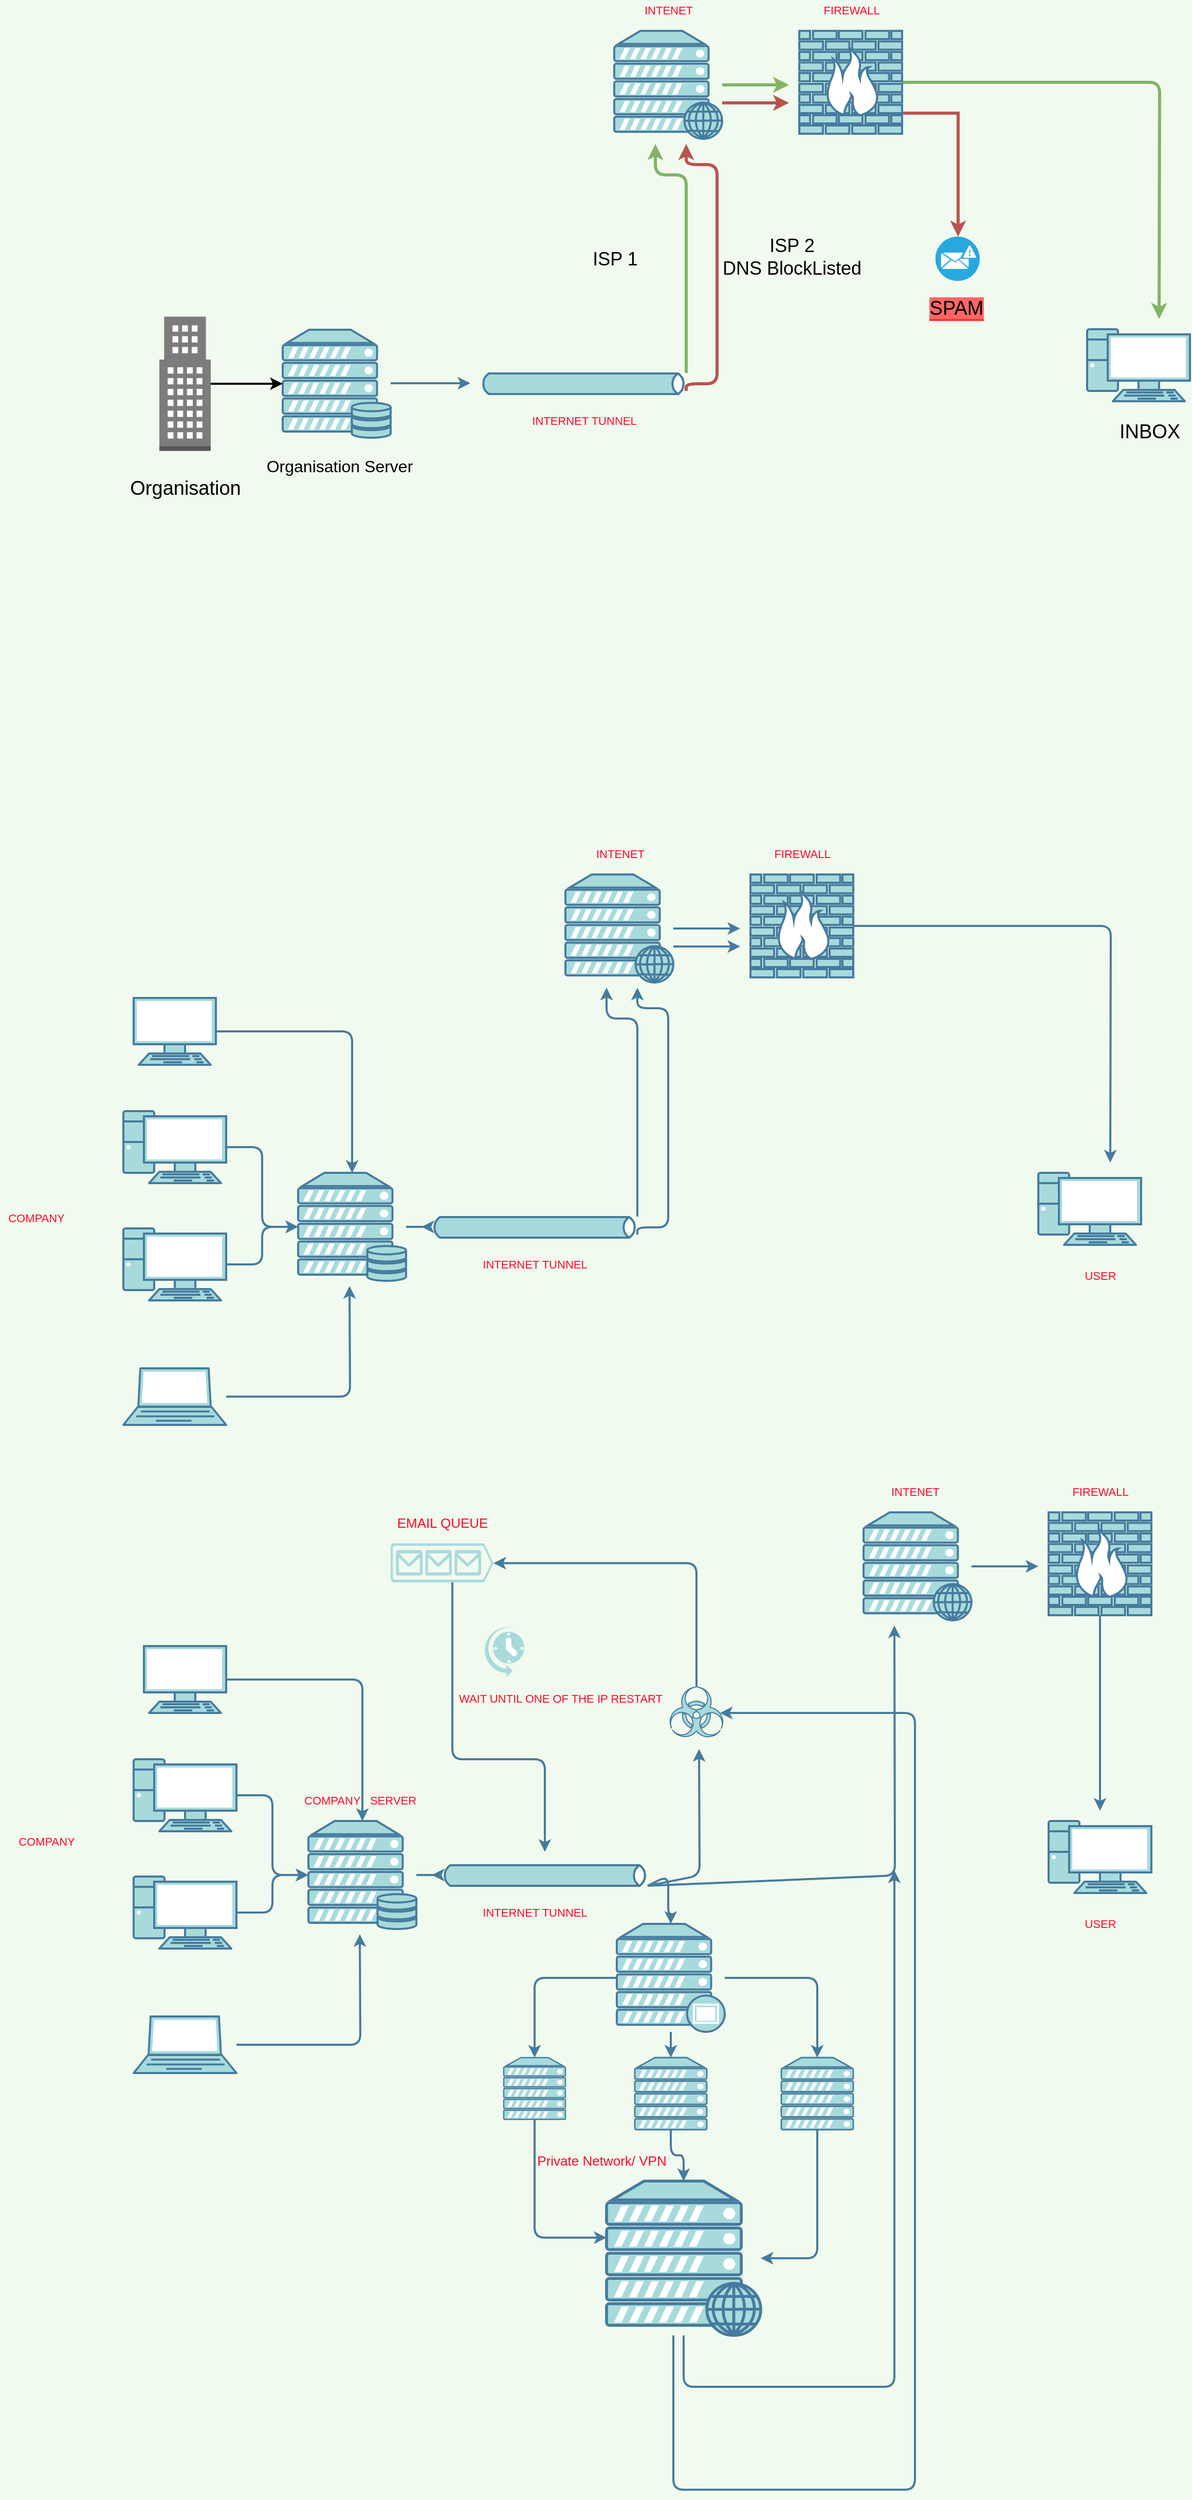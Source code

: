 <mxfile version="17.1.5" type="github">
  <diagram id="6a731a19-8d31-9384-78a2-239565b7b9f0" name="Page-1">
    <mxGraphModel dx="1346" dy="1933" grid="1" gridSize="10" guides="1" tooltips="1" connect="1" arrows="1" fold="1" page="1" pageScale="1" pageWidth="1654" pageHeight="1169" background="#F1FAEE" math="0" shadow="0">
      <root>
        <mxCell id="0" />
        <mxCell id="1" parent="0" />
        <mxCell id="AKdaQxfOpXZ9PMzxORIi-76" style="edgeStyle=orthogonalEdgeStyle;rounded=1;orthogonalLoop=1;jettySize=auto;html=1;strokeWidth=2;labelBackgroundColor=#F1FAEE;strokeColor=#457B9D;fontColor=#1D3557;" parent="1" source="AKdaQxfOpXZ9PMzxORIi-55" edge="1">
          <mxGeometry relative="1" as="geometry">
            <mxPoint x="640" y="312.5" as="targetPoint" />
          </mxGeometry>
        </mxCell>
        <mxCell id="AKdaQxfOpXZ9PMzxORIi-55" value="" style="verticalAlign=top;verticalLabelPosition=bottom;labelPosition=center;align=center;html=1;outlineConnect=0;gradientDirection=north;strokeWidth=2;shape=mxgraph.networks.server_storage;rounded=1;fillColor=#A8DADC;strokeColor=#457B9D;fontColor=#1D3557;" parent="1" vertex="1">
          <mxGeometry x="520" y="260" width="105" height="105" as="geometry" />
        </mxCell>
        <mxCell id="AKdaQxfOpXZ9PMzxORIi-71" style="edgeStyle=orthogonalEdgeStyle;rounded=1;orthogonalLoop=1;jettySize=auto;html=1;strokeWidth=2;labelBackgroundColor=#F1FAEE;strokeColor=#457B9D;fontColor=#1D3557;" parent="1" source="AKdaQxfOpXZ9PMzxORIi-56" edge="1">
          <mxGeometry relative="1" as="geometry">
            <mxPoint x="1310" y="250" as="targetPoint" />
          </mxGeometry>
        </mxCell>
        <mxCell id="AKdaQxfOpXZ9PMzxORIi-56" value="" style="verticalAlign=top;verticalLabelPosition=bottom;labelPosition=center;align=center;html=1;outlineConnect=0;gradientDirection=north;strokeWidth=2;shape=mxgraph.networks.firewall;rounded=1;fillColor=#A8DADC;strokeColor=#457B9D;fontColor=#1D3557;" parent="1" vertex="1">
          <mxGeometry x="960" y="-30" width="100" height="100" as="geometry" />
        </mxCell>
        <mxCell id="AKdaQxfOpXZ9PMzxORIi-73" style="edgeStyle=orthogonalEdgeStyle;rounded=1;orthogonalLoop=1;jettySize=auto;html=1;entryX=0;entryY=0.5;entryDx=0;entryDy=0;entryPerimeter=0;strokeWidth=2;labelBackgroundColor=#F1FAEE;strokeColor=#457B9D;fontColor=#1D3557;" parent="1" source="AKdaQxfOpXZ9PMzxORIi-60" target="AKdaQxfOpXZ9PMzxORIi-55" edge="1">
          <mxGeometry relative="1" as="geometry" />
        </mxCell>
        <mxCell id="AKdaQxfOpXZ9PMzxORIi-60" value="" style="verticalAlign=top;verticalLabelPosition=bottom;labelPosition=center;align=center;html=1;outlineConnect=0;gradientDirection=north;strokeWidth=2;shape=mxgraph.networks.pc;rounded=1;fillColor=#A8DADC;strokeColor=#457B9D;fontColor=#1D3557;" parent="1" vertex="1">
          <mxGeometry x="350" y="200" width="100" height="70" as="geometry" />
        </mxCell>
        <mxCell id="AKdaQxfOpXZ9PMzxORIi-74" style="edgeStyle=orthogonalEdgeStyle;rounded=1;orthogonalLoop=1;jettySize=auto;html=1;strokeWidth=2;labelBackgroundColor=#F1FAEE;strokeColor=#457B9D;fontColor=#1D3557;" parent="1" source="AKdaQxfOpXZ9PMzxORIi-61" target="AKdaQxfOpXZ9PMzxORIi-55" edge="1">
          <mxGeometry relative="1" as="geometry" />
        </mxCell>
        <mxCell id="AKdaQxfOpXZ9PMzxORIi-61" value="" style="verticalAlign=top;verticalLabelPosition=bottom;labelPosition=center;align=center;html=1;outlineConnect=0;gradientDirection=north;strokeWidth=2;shape=mxgraph.networks.pc;rounded=1;fillColor=#A8DADC;strokeColor=#457B9D;fontColor=#1D3557;" parent="1" vertex="1">
          <mxGeometry x="350" y="314" width="100" height="70" as="geometry" />
        </mxCell>
        <mxCell id="AKdaQxfOpXZ9PMzxORIi-75" style="edgeStyle=orthogonalEdgeStyle;rounded=1;orthogonalLoop=1;jettySize=auto;html=1;strokeWidth=2;labelBackgroundColor=#F1FAEE;strokeColor=#457B9D;fontColor=#1D3557;" parent="1" source="AKdaQxfOpXZ9PMzxORIi-62" edge="1">
          <mxGeometry relative="1" as="geometry">
            <mxPoint x="570" y="370" as="targetPoint" />
          </mxGeometry>
        </mxCell>
        <mxCell id="AKdaQxfOpXZ9PMzxORIi-62" value="" style="verticalAlign=top;verticalLabelPosition=bottom;labelPosition=center;align=center;html=1;outlineConnect=0;gradientDirection=north;strokeWidth=2;shape=mxgraph.networks.laptop;rounded=1;fillColor=#A8DADC;strokeColor=#457B9D;fontColor=#1D3557;" parent="1" vertex="1">
          <mxGeometry x="350" y="450" width="100" height="55" as="geometry" />
        </mxCell>
        <mxCell id="AKdaQxfOpXZ9PMzxORIi-69" style="edgeStyle=orthogonalEdgeStyle;rounded=1;orthogonalLoop=1;jettySize=auto;html=1;strokeWidth=2;labelBackgroundColor=#F1FAEE;strokeColor=#457B9D;fontColor=#1D3557;" parent="1" source="AKdaQxfOpXZ9PMzxORIi-63" edge="1">
          <mxGeometry relative="1" as="geometry">
            <mxPoint x="950" y="22.5" as="targetPoint" />
          </mxGeometry>
        </mxCell>
        <mxCell id="AKdaQxfOpXZ9PMzxORIi-70" style="edgeStyle=orthogonalEdgeStyle;rounded=1;orthogonalLoop=1;jettySize=auto;html=1;strokeWidth=2;labelBackgroundColor=#F1FAEE;strokeColor=#457B9D;fontColor=#1D3557;" parent="1" source="AKdaQxfOpXZ9PMzxORIi-63" edge="1">
          <mxGeometry relative="1" as="geometry">
            <mxPoint x="950" y="40" as="targetPoint" />
            <Array as="points">
              <mxPoint x="900" y="40" />
              <mxPoint x="900" y="40" />
            </Array>
          </mxGeometry>
        </mxCell>
        <mxCell id="AKdaQxfOpXZ9PMzxORIi-63" value="" style="verticalAlign=top;verticalLabelPosition=bottom;labelPosition=center;align=center;html=1;outlineConnect=0;gradientDirection=north;strokeWidth=2;shape=mxgraph.networks.web_server;rounded=1;fillColor=#A8DADC;strokeColor=#457B9D;fontColor=#1D3557;" parent="1" vertex="1">
          <mxGeometry x="780" y="-30" width="105" height="105" as="geometry" />
        </mxCell>
        <mxCell id="AKdaQxfOpXZ9PMzxORIi-72" style="edgeStyle=orthogonalEdgeStyle;rounded=1;orthogonalLoop=1;jettySize=auto;html=1;entryX=0.5;entryY=0;entryDx=0;entryDy=0;entryPerimeter=0;strokeWidth=2;labelBackgroundColor=#F1FAEE;strokeColor=#457B9D;fontColor=#1D3557;" parent="1" source="AKdaQxfOpXZ9PMzxORIi-64" target="AKdaQxfOpXZ9PMzxORIi-55" edge="1">
          <mxGeometry relative="1" as="geometry" />
        </mxCell>
        <mxCell id="AKdaQxfOpXZ9PMzxORIi-64" value="" style="verticalAlign=top;verticalLabelPosition=bottom;labelPosition=center;align=center;html=1;outlineConnect=0;gradientDirection=north;strokeWidth=2;shape=mxgraph.networks.terminal;rounded=1;fillColor=#A8DADC;strokeColor=#457B9D;fontColor=#1D3557;" parent="1" vertex="1">
          <mxGeometry x="360" y="90" width="80" height="65" as="geometry" />
        </mxCell>
        <mxCell id="AKdaQxfOpXZ9PMzxORIi-65" value="" style="verticalAlign=top;verticalLabelPosition=bottom;labelPosition=center;align=center;html=1;outlineConnect=0;gradientDirection=north;strokeWidth=2;shape=mxgraph.networks.pc;rounded=1;fillColor=#A8DADC;strokeColor=#457B9D;fontColor=#1D3557;" parent="1" vertex="1">
          <mxGeometry x="1240" y="260" width="100" height="70" as="geometry" />
        </mxCell>
        <mxCell id="AKdaQxfOpXZ9PMzxORIi-67" style="edgeStyle=orthogonalEdgeStyle;rounded=1;orthogonalLoop=1;jettySize=auto;html=1;strokeWidth=2;labelBackgroundColor=#F1FAEE;strokeColor=#457B9D;fontColor=#1D3557;" parent="1" source="AKdaQxfOpXZ9PMzxORIi-66" edge="1">
          <mxGeometry relative="1" as="geometry">
            <mxPoint x="820" y="80" as="targetPoint" />
            <Array as="points">
              <mxPoint x="850" y="110" />
              <mxPoint x="820" y="110" />
            </Array>
          </mxGeometry>
        </mxCell>
        <mxCell id="AKdaQxfOpXZ9PMzxORIi-68" style="edgeStyle=orthogonalEdgeStyle;rounded=1;orthogonalLoop=1;jettySize=auto;html=1;strokeWidth=2;labelBackgroundColor=#F1FAEE;strokeColor=#457B9D;fontColor=#1D3557;" parent="1" edge="1">
          <mxGeometry relative="1" as="geometry">
            <mxPoint x="850" y="80" as="targetPoint" />
            <mxPoint x="850" y="320" as="sourcePoint" />
            <Array as="points">
              <mxPoint x="850" y="313" />
              <mxPoint x="880" y="313" />
              <mxPoint x="880" y="100" />
              <mxPoint x="850" y="100" />
            </Array>
          </mxGeometry>
        </mxCell>
        <mxCell id="AKdaQxfOpXZ9PMzxORIi-66" value="" style="html=1;outlineConnect=0;gradientDirection=north;strokeWidth=2;shape=mxgraph.networks.bus;gradientDirection=north;perimeter=backbonePerimeter;backboneSize=20;rounded=1;fillColor=#A8DADC;strokeColor=#457B9D;fontColor=#1D3557;" parent="1" vertex="1">
          <mxGeometry x="650" y="303" width="200" height="20" as="geometry" />
        </mxCell>
        <mxCell id="AKdaQxfOpXZ9PMzxORIi-77" style="edgeStyle=orthogonalEdgeStyle;rounded=1;orthogonalLoop=1;jettySize=auto;html=1;strokeWidth=2;labelBackgroundColor=#F1FAEE;strokeColor=#457B9D;fontColor=#1D3557;" parent="1" source="AKdaQxfOpXZ9PMzxORIi-78" edge="1">
          <mxGeometry relative="1" as="geometry">
            <mxPoint x="650" y="942.5" as="targetPoint" />
          </mxGeometry>
        </mxCell>
        <mxCell id="AKdaQxfOpXZ9PMzxORIi-78" value="" style="verticalAlign=top;verticalLabelPosition=bottom;labelPosition=center;align=center;html=1;outlineConnect=0;gradientDirection=north;strokeWidth=2;shape=mxgraph.networks.server_storage;rounded=1;fillColor=#A8DADC;strokeColor=#457B9D;fontColor=#1D3557;" parent="1" vertex="1">
          <mxGeometry x="530" y="890" width="105" height="105" as="geometry" />
        </mxCell>
        <mxCell id="I2QeBO5Ieqj6vHQW89R3-9" style="edgeStyle=orthogonalEdgeStyle;rounded=1;orthogonalLoop=1;jettySize=auto;html=1;strokeWidth=2;labelBackgroundColor=#F1FAEE;strokeColor=#457B9D;fontColor=#1D3557;" parent="1" source="AKdaQxfOpXZ9PMzxORIi-80" edge="1">
          <mxGeometry relative="1" as="geometry">
            <mxPoint x="1300" y="880" as="targetPoint" />
          </mxGeometry>
        </mxCell>
        <mxCell id="AKdaQxfOpXZ9PMzxORIi-80" value="" style="verticalAlign=top;verticalLabelPosition=bottom;labelPosition=center;align=center;html=1;outlineConnect=0;gradientDirection=north;strokeWidth=2;shape=mxgraph.networks.firewall;rounded=1;fillColor=#A8DADC;strokeColor=#457B9D;fontColor=#1D3557;" parent="1" vertex="1">
          <mxGeometry x="1250" y="590" width="100" height="100" as="geometry" />
        </mxCell>
        <mxCell id="AKdaQxfOpXZ9PMzxORIi-81" style="edgeStyle=orthogonalEdgeStyle;rounded=1;orthogonalLoop=1;jettySize=auto;html=1;entryX=0;entryY=0.5;entryDx=0;entryDy=0;entryPerimeter=0;strokeWidth=2;labelBackgroundColor=#F1FAEE;strokeColor=#457B9D;fontColor=#1D3557;" parent="1" source="AKdaQxfOpXZ9PMzxORIi-82" target="AKdaQxfOpXZ9PMzxORIi-78" edge="1">
          <mxGeometry relative="1" as="geometry" />
        </mxCell>
        <mxCell id="AKdaQxfOpXZ9PMzxORIi-82" value="" style="verticalAlign=top;verticalLabelPosition=bottom;labelPosition=center;align=center;html=1;outlineConnect=0;gradientDirection=north;strokeWidth=2;shape=mxgraph.networks.pc;rounded=1;fillColor=#A8DADC;strokeColor=#457B9D;fontColor=#1D3557;" parent="1" vertex="1">
          <mxGeometry x="360" y="830" width="100" height="70" as="geometry" />
        </mxCell>
        <mxCell id="AKdaQxfOpXZ9PMzxORIi-83" style="edgeStyle=orthogonalEdgeStyle;rounded=1;orthogonalLoop=1;jettySize=auto;html=1;strokeWidth=2;labelBackgroundColor=#F1FAEE;strokeColor=#457B9D;fontColor=#1D3557;" parent="1" source="AKdaQxfOpXZ9PMzxORIi-84" target="AKdaQxfOpXZ9PMzxORIi-78" edge="1">
          <mxGeometry relative="1" as="geometry" />
        </mxCell>
        <mxCell id="AKdaQxfOpXZ9PMzxORIi-84" value="" style="verticalAlign=top;verticalLabelPosition=bottom;labelPosition=center;align=center;html=1;outlineConnect=0;gradientDirection=north;strokeWidth=2;shape=mxgraph.networks.pc;rounded=1;fillColor=#A8DADC;strokeColor=#457B9D;fontColor=#1D3557;" parent="1" vertex="1">
          <mxGeometry x="360" y="944" width="100" height="70" as="geometry" />
        </mxCell>
        <mxCell id="AKdaQxfOpXZ9PMzxORIi-85" style="edgeStyle=orthogonalEdgeStyle;rounded=1;orthogonalLoop=1;jettySize=auto;html=1;strokeWidth=2;labelBackgroundColor=#F1FAEE;strokeColor=#457B9D;fontColor=#1D3557;" parent="1" source="AKdaQxfOpXZ9PMzxORIi-86" edge="1">
          <mxGeometry relative="1" as="geometry">
            <mxPoint x="580" y="1000" as="targetPoint" />
          </mxGeometry>
        </mxCell>
        <mxCell id="AKdaQxfOpXZ9PMzxORIi-86" value="" style="verticalAlign=top;verticalLabelPosition=bottom;labelPosition=center;align=center;html=1;outlineConnect=0;gradientDirection=north;strokeWidth=2;shape=mxgraph.networks.laptop;rounded=1;fillColor=#A8DADC;strokeColor=#457B9D;fontColor=#1D3557;" parent="1" vertex="1">
          <mxGeometry x="360" y="1080" width="100" height="55" as="geometry" />
        </mxCell>
        <mxCell id="I2QeBO5Ieqj6vHQW89R3-8" style="edgeStyle=orthogonalEdgeStyle;rounded=1;orthogonalLoop=1;jettySize=auto;html=1;strokeWidth=2;labelBackgroundColor=#F1FAEE;strokeColor=#457B9D;fontColor=#1D3557;" parent="1" source="AKdaQxfOpXZ9PMzxORIi-89" edge="1">
          <mxGeometry relative="1" as="geometry">
            <mxPoint x="1240" y="642.5" as="targetPoint" />
          </mxGeometry>
        </mxCell>
        <mxCell id="AKdaQxfOpXZ9PMzxORIi-89" value="" style="verticalAlign=top;verticalLabelPosition=bottom;labelPosition=center;align=center;html=1;outlineConnect=0;gradientDirection=north;strokeWidth=2;shape=mxgraph.networks.web_server;rounded=1;fillColor=#A8DADC;strokeColor=#457B9D;fontColor=#1D3557;" parent="1" vertex="1">
          <mxGeometry x="1070" y="590" width="105" height="105" as="geometry" />
        </mxCell>
        <mxCell id="AKdaQxfOpXZ9PMzxORIi-90" style="edgeStyle=orthogonalEdgeStyle;rounded=1;orthogonalLoop=1;jettySize=auto;html=1;entryX=0.5;entryY=0;entryDx=0;entryDy=0;entryPerimeter=0;strokeWidth=2;labelBackgroundColor=#F1FAEE;strokeColor=#457B9D;fontColor=#1D3557;" parent="1" source="AKdaQxfOpXZ9PMzxORIi-91" target="AKdaQxfOpXZ9PMzxORIi-78" edge="1">
          <mxGeometry relative="1" as="geometry" />
        </mxCell>
        <mxCell id="AKdaQxfOpXZ9PMzxORIi-91" value="" style="verticalAlign=top;verticalLabelPosition=bottom;labelPosition=center;align=center;html=1;outlineConnect=0;gradientDirection=north;strokeWidth=2;shape=mxgraph.networks.terminal;rounded=1;fillColor=#A8DADC;strokeColor=#457B9D;fontColor=#1D3557;" parent="1" vertex="1">
          <mxGeometry x="370" y="720" width="80" height="65" as="geometry" />
        </mxCell>
        <mxCell id="AKdaQxfOpXZ9PMzxORIi-92" value="" style="verticalAlign=top;verticalLabelPosition=bottom;labelPosition=center;align=center;html=1;outlineConnect=0;gradientDirection=north;strokeWidth=2;shape=mxgraph.networks.pc;rounded=1;fillColor=#A8DADC;strokeColor=#457B9D;fontColor=#1D3557;" parent="1" vertex="1">
          <mxGeometry x="1250" y="890" width="100" height="70" as="geometry" />
        </mxCell>
        <mxCell id="AKdaQxfOpXZ9PMzxORIi-97" style="edgeStyle=orthogonalEdgeStyle;rounded=1;orthogonalLoop=1;jettySize=auto;html=1;strokeWidth=2;labelBackgroundColor=#F1FAEE;strokeColor=#457B9D;fontColor=#1D3557;" parent="1" source="AKdaQxfOpXZ9PMzxORIi-95" edge="1">
          <mxGeometry relative="1" as="geometry">
            <mxPoint x="910" y="820" as="targetPoint" />
          </mxGeometry>
        </mxCell>
        <mxCell id="AKdaQxfOpXZ9PMzxORIi-99" style="edgeStyle=orthogonalEdgeStyle;rounded=1;orthogonalLoop=1;jettySize=auto;html=1;strokeWidth=2;entryX=0.5;entryY=0;entryDx=0;entryDy=0;entryPerimeter=0;labelBackgroundColor=#F1FAEE;strokeColor=#457B9D;fontColor=#1D3557;" parent="1" source="AKdaQxfOpXZ9PMzxORIi-95" target="AKdaQxfOpXZ9PMzxORIi-103" edge="1">
          <mxGeometry relative="1" as="geometry">
            <mxPoint x="880" y="1100" as="targetPoint" />
            <Array as="points">
              <mxPoint x="880" y="943" />
              <mxPoint x="880" y="980" />
            </Array>
          </mxGeometry>
        </mxCell>
        <mxCell id="I2QeBO5Ieqj6vHQW89R3-7" style="edgeStyle=orthogonalEdgeStyle;rounded=1;orthogonalLoop=1;jettySize=auto;html=1;strokeWidth=2;labelBackgroundColor=#F1FAEE;strokeColor=#457B9D;fontColor=#1D3557;" parent="1" source="AKdaQxfOpXZ9PMzxORIi-95" edge="1">
          <mxGeometry relative="1" as="geometry">
            <mxPoint x="1100" y="700" as="targetPoint" />
          </mxGeometry>
        </mxCell>
        <mxCell id="AKdaQxfOpXZ9PMzxORIi-95" value="" style="html=1;outlineConnect=0;gradientDirection=north;strokeWidth=2;shape=mxgraph.networks.bus;gradientDirection=north;perimeter=backbonePerimeter;backboneSize=20;rounded=1;fillColor=#A8DADC;strokeColor=#457B9D;fontColor=#1D3557;" parent="1" vertex="1">
          <mxGeometry x="660" y="933" width="200" height="20" as="geometry" />
        </mxCell>
        <mxCell id="I2QeBO5Ieqj6vHQW89R3-4" style="edgeStyle=orthogonalEdgeStyle;rounded=1;orthogonalLoop=1;jettySize=auto;html=1;entryX=1;entryY=0.51;entryDx=0;entryDy=0;entryPerimeter=0;strokeWidth=2;labelBackgroundColor=#F1FAEE;strokeColor=#457B9D;fontColor=#1D3557;" parent="1" source="AKdaQxfOpXZ9PMzxORIi-98" target="I2QeBO5Ieqj6vHQW89R3-1" edge="1">
          <mxGeometry relative="1" as="geometry">
            <Array as="points">
              <mxPoint x="908" y="639" />
            </Array>
          </mxGeometry>
        </mxCell>
        <mxCell id="AKdaQxfOpXZ9PMzxORIi-98" value="" style="verticalAlign=top;verticalLabelPosition=bottom;labelPosition=center;align=center;html=1;outlineConnect=0;gradientDirection=north;strokeWidth=2;shape=mxgraph.networks.virus;rounded=1;fillColor=#A8DADC;strokeColor=#457B9D;fontColor=#1D3557;" parent="1" vertex="1">
          <mxGeometry x="880" y="760" width="55" height="50" as="geometry" />
        </mxCell>
        <mxCell id="AKdaQxfOpXZ9PMzxORIi-113" style="edgeStyle=orthogonalEdgeStyle;rounded=1;orthogonalLoop=1;jettySize=auto;html=1;strokeWidth=2;labelBackgroundColor=#F1FAEE;strokeColor=#457B9D;fontColor=#1D3557;" parent="1" source="AKdaQxfOpXZ9PMzxORIi-102" target="AKdaQxfOpXZ9PMzxORIi-112" edge="1">
          <mxGeometry relative="1" as="geometry">
            <mxPoint x="750" y="1300" as="targetPoint" />
            <Array as="points">
              <mxPoint x="750" y="1295" />
            </Array>
          </mxGeometry>
        </mxCell>
        <mxCell id="AKdaQxfOpXZ9PMzxORIi-102" value="" style="verticalAlign=top;verticalLabelPosition=bottom;labelPosition=center;align=center;html=1;outlineConnect=0;gradientDirection=north;strokeWidth=2;shape=mxgraph.networks.server;rounded=1;fillColor=#A8DADC;strokeColor=#457B9D;fontColor=#1D3557;" parent="1" vertex="1">
          <mxGeometry x="720" y="1120" width="60" height="60" as="geometry" />
        </mxCell>
        <mxCell id="AKdaQxfOpXZ9PMzxORIi-106" style="edgeStyle=orthogonalEdgeStyle;rounded=1;orthogonalLoop=1;jettySize=auto;html=1;entryX=0.5;entryY=0;entryDx=0;entryDy=0;entryPerimeter=0;strokeWidth=2;labelBackgroundColor=#F1FAEE;strokeColor=#457B9D;fontColor=#1D3557;" parent="1" source="AKdaQxfOpXZ9PMzxORIi-103" target="AKdaQxfOpXZ9PMzxORIi-102" edge="1">
          <mxGeometry relative="1" as="geometry" />
        </mxCell>
        <mxCell id="AKdaQxfOpXZ9PMzxORIi-107" value="" style="edgeStyle=orthogonalEdgeStyle;rounded=1;orthogonalLoop=1;jettySize=auto;html=1;strokeWidth=2;labelBackgroundColor=#F1FAEE;strokeColor=#457B9D;fontColor=#1D3557;" parent="1" source="AKdaQxfOpXZ9PMzxORIi-103" target="AKdaQxfOpXZ9PMzxORIi-104" edge="1">
          <mxGeometry relative="1" as="geometry" />
        </mxCell>
        <mxCell id="AKdaQxfOpXZ9PMzxORIi-108" style="edgeStyle=orthogonalEdgeStyle;rounded=1;orthogonalLoop=1;jettySize=auto;html=1;entryX=0.5;entryY=0;entryDx=0;entryDy=0;entryPerimeter=0;strokeWidth=2;labelBackgroundColor=#F1FAEE;strokeColor=#457B9D;fontColor=#1D3557;" parent="1" source="AKdaQxfOpXZ9PMzxORIi-103" target="AKdaQxfOpXZ9PMzxORIi-105" edge="1">
          <mxGeometry relative="1" as="geometry" />
        </mxCell>
        <mxCell id="AKdaQxfOpXZ9PMzxORIi-103" value="" style="verticalAlign=top;verticalLabelPosition=bottom;labelPosition=center;align=center;html=1;outlineConnect=0;gradientDirection=north;strokeWidth=2;shape=mxgraph.networks.proxy_server;rounded=1;fillColor=#A8DADC;strokeColor=#457B9D;fontColor=#1D3557;" parent="1" vertex="1">
          <mxGeometry x="830" y="990" width="105" height="105" as="geometry" />
        </mxCell>
        <mxCell id="AKdaQxfOpXZ9PMzxORIi-114" value="" style="edgeStyle=orthogonalEdgeStyle;rounded=1;orthogonalLoop=1;jettySize=auto;html=1;strokeWidth=2;labelBackgroundColor=#F1FAEE;strokeColor=#457B9D;fontColor=#1D3557;" parent="1" source="AKdaQxfOpXZ9PMzxORIi-104" target="AKdaQxfOpXZ9PMzxORIi-112" edge="1">
          <mxGeometry relative="1" as="geometry" />
        </mxCell>
        <mxCell id="AKdaQxfOpXZ9PMzxORIi-104" value="" style="verticalAlign=top;verticalLabelPosition=bottom;labelPosition=center;align=center;html=1;outlineConnect=0;gradientDirection=north;strokeWidth=2;shape=mxgraph.networks.server;rounded=1;fillColor=#A8DADC;strokeColor=#457B9D;fontColor=#1D3557;" parent="1" vertex="1">
          <mxGeometry x="847.5" y="1120" width="70" height="70" as="geometry" />
        </mxCell>
        <mxCell id="AKdaQxfOpXZ9PMzxORIi-115" style="edgeStyle=orthogonalEdgeStyle;rounded=1;orthogonalLoop=1;jettySize=auto;html=1;strokeWidth=2;labelBackgroundColor=#F1FAEE;strokeColor=#457B9D;fontColor=#1D3557;" parent="1" source="AKdaQxfOpXZ9PMzxORIi-105" target="AKdaQxfOpXZ9PMzxORIi-112" edge="1">
          <mxGeometry relative="1" as="geometry">
            <Array as="points">
              <mxPoint x="1025" y="1315" />
            </Array>
          </mxGeometry>
        </mxCell>
        <mxCell id="AKdaQxfOpXZ9PMzxORIi-105" value="" style="verticalAlign=top;verticalLabelPosition=bottom;labelPosition=center;align=center;html=1;outlineConnect=0;gradientDirection=north;strokeWidth=2;shape=mxgraph.networks.server;rounded=1;fillColor=#A8DADC;strokeColor=#457B9D;fontColor=#1D3557;" parent="1" vertex="1">
          <mxGeometry x="990" y="1120" width="70" height="70" as="geometry" />
        </mxCell>
        <mxCell id="AKdaQxfOpXZ9PMzxORIi-117" style="edgeStyle=orthogonalEdgeStyle;rounded=1;orthogonalLoop=1;jettySize=auto;html=1;strokeWidth=2;entryX=0.915;entryY=0.5;entryDx=0;entryDy=0;entryPerimeter=0;labelBackgroundColor=#F1FAEE;strokeColor=#457B9D;fontColor=#1D3557;" parent="1" source="AKdaQxfOpXZ9PMzxORIi-112" target="AKdaQxfOpXZ9PMzxORIi-98" edge="1">
          <mxGeometry relative="1" as="geometry">
            <mxPoint x="1310" y="970" as="targetPoint" />
            <Array as="points">
              <mxPoint x="885" y="1540" />
              <mxPoint x="1120" y="1540" />
              <mxPoint x="1120" y="785" />
            </Array>
          </mxGeometry>
        </mxCell>
        <mxCell id="I2QeBO5Ieqj6vHQW89R3-10" style="edgeStyle=orthogonalEdgeStyle;rounded=1;orthogonalLoop=1;jettySize=auto;html=1;strokeWidth=2;labelBackgroundColor=#F1FAEE;strokeColor=#457B9D;fontColor=#1D3557;" parent="1" source="AKdaQxfOpXZ9PMzxORIi-112" edge="1">
          <mxGeometry relative="1" as="geometry">
            <mxPoint x="1100" y="938" as="targetPoint" />
            <Array as="points">
              <mxPoint x="895" y="1440" />
              <mxPoint x="1100" y="1440" />
            </Array>
          </mxGeometry>
        </mxCell>
        <mxCell id="AKdaQxfOpXZ9PMzxORIi-112" value="" style="verticalAlign=top;verticalLabelPosition=bottom;labelPosition=center;align=center;html=1;outlineConnect=0;gradientDirection=north;strokeWidth=2;shape=mxgraph.networks.web_server;rounded=1;fillColor=#A8DADC;strokeColor=#457B9D;fontColor=#1D3557;" parent="1" vertex="1">
          <mxGeometry x="820" y="1240" width="150" height="150" as="geometry" />
        </mxCell>
        <mxCell id="I2QeBO5Ieqj6vHQW89R3-5" style="edgeStyle=orthogonalEdgeStyle;rounded=1;orthogonalLoop=1;jettySize=auto;html=1;strokeWidth=2;labelBackgroundColor=#F1FAEE;strokeColor=#457B9D;fontColor=#1D3557;" parent="1" source="I2QeBO5Ieqj6vHQW89R3-1" edge="1">
          <mxGeometry relative="1" as="geometry">
            <mxPoint x="760" y="920" as="targetPoint" />
            <Array as="points">
              <mxPoint x="670" y="830" />
              <mxPoint x="760" y="830" />
            </Array>
          </mxGeometry>
        </mxCell>
        <mxCell id="I2QeBO5Ieqj6vHQW89R3-1" value="" style="verticalLabelPosition=bottom;html=1;verticalAlign=top;align=center;strokeColor=none;shape=mxgraph.azure.queue_generic;pointerEvents=1;rounded=1;fillColor=#A8DADC;fontColor=#1D3557;" parent="1" vertex="1">
          <mxGeometry x="610" y="620" width="100" height="38" as="geometry" />
        </mxCell>
        <mxCell id="I2QeBO5Ieqj6vHQW89R3-6" value="" style="verticalLabelPosition=bottom;html=1;verticalAlign=top;align=center;strokeColor=none;shape=mxgraph.azure.scheduler;pointerEvents=1;rounded=1;fillColor=#A8DADC;fontColor=#1D3557;" parent="1" vertex="1">
          <mxGeometry x="700" y="700" width="40" height="50" as="geometry" />
        </mxCell>
        <mxCell id="I2QeBO5Ieqj6vHQW89R3-11" value="&lt;font style=&quot;font-size: 13px&quot; color=&quot;#ff0829&quot;&gt;Private Network/ VPN&lt;/font&gt;" style="text;html=1;align=center;verticalAlign=middle;resizable=0;points=[];autosize=1;strokeColor=none;fillColor=none;rounded=1;fontColor=#1D3557;" parent="1" vertex="1">
          <mxGeometry x="745" y="1210" width="140" height="20" as="geometry" />
        </mxCell>
        <mxCell id="I2QeBO5Ieqj6vHQW89R3-12" value="EMAIL QUEUE" style="text;html=1;align=center;verticalAlign=middle;resizable=0;points=[];autosize=1;strokeColor=none;fillColor=none;fontSize=13;rounded=1;fontColor=#FF0829;" parent="1" vertex="1">
          <mxGeometry x="610" y="590" width="100" height="20" as="geometry" />
        </mxCell>
        <mxCell id="I2QeBO5Ieqj6vHQW89R3-13" value="&lt;font style=&quot;font-size: 11px&quot;&gt;WAIT UNTIL ONE OF THE IP RESTART&lt;/font&gt;" style="text;html=1;align=center;verticalAlign=middle;resizable=0;points=[];autosize=1;strokeColor=none;fillColor=none;fontSize=13;rounded=1;fontColor=#FF0829;" parent="1" vertex="1">
          <mxGeometry x="670" y="760" width="210" height="20" as="geometry" />
        </mxCell>
        <mxCell id="I2QeBO5Ieqj6vHQW89R3-14" value="FIREWALL" style="text;html=1;align=center;verticalAlign=middle;resizable=0;points=[];autosize=1;strokeColor=none;fillColor=none;fontSize=11;rounded=1;fontColor=#FF0829;" parent="1" vertex="1">
          <mxGeometry x="1265" y="560" width="70" height="20" as="geometry" />
        </mxCell>
        <mxCell id="I2QeBO5Ieqj6vHQW89R3-15" value="INTENET" style="text;html=1;align=center;verticalAlign=middle;resizable=0;points=[];autosize=1;strokeColor=none;fillColor=none;fontSize=11;rounded=1;fontColor=#FF0829;" parent="1" vertex="1">
          <mxGeometry x="1090" y="560" width="60" height="20" as="geometry" />
        </mxCell>
        <mxCell id="I2QeBO5Ieqj6vHQW89R3-16" value="USER" style="text;html=1;align=center;verticalAlign=middle;resizable=0;points=[];autosize=1;strokeColor=none;fillColor=none;fontSize=11;rounded=1;fontColor=#FF0829;" parent="1" vertex="1">
          <mxGeometry x="1275" y="980" width="50" height="20" as="geometry" />
        </mxCell>
        <mxCell id="I2QeBO5Ieqj6vHQW89R3-17" value="USER" style="text;html=1;align=center;verticalAlign=middle;resizable=0;points=[];autosize=1;strokeColor=none;fillColor=none;fontSize=11;rounded=1;fontColor=#FF0829;" parent="1" vertex="1">
          <mxGeometry x="1275" y="350" width="50" height="20" as="geometry" />
        </mxCell>
        <mxCell id="I2QeBO5Ieqj6vHQW89R3-18" value="COMPANY" style="text;html=1;align=center;verticalAlign=middle;resizable=0;points=[];autosize=1;strokeColor=none;fillColor=none;fontSize=11;rounded=1;fontColor=#FF0829;" parent="1" vertex="1">
          <mxGeometry x="240" y="900" width="70" height="20" as="geometry" />
        </mxCell>
        <mxCell id="I2QeBO5Ieqj6vHQW89R3-19" value="INTERNET TUNNEL" style="text;html=1;align=center;verticalAlign=middle;resizable=0;points=[];autosize=1;strokeColor=none;fillColor=none;fontSize=11;rounded=1;fontColor=#FF0829;" parent="1" vertex="1">
          <mxGeometry x="690" y="969" width="120" height="20" as="geometry" />
        </mxCell>
        <mxCell id="I2QeBO5Ieqj6vHQW89R3-20" value="COMPANY&amp;nbsp; &amp;nbsp;SERVER" style="text;html=1;align=center;verticalAlign=middle;resizable=0;points=[];autosize=1;strokeColor=none;fillColor=none;fontSize=11;rounded=1;fontColor=#FF0829;" parent="1" vertex="1">
          <mxGeometry x="520" y="860" width="120" height="20" as="geometry" />
        </mxCell>
        <mxCell id="I2QeBO5Ieqj6vHQW89R3-21" value="COMPANY" style="text;html=1;align=center;verticalAlign=middle;resizable=0;points=[];autosize=1;strokeColor=none;fillColor=none;fontSize=11;rounded=1;fontColor=#FF0829;" parent="1" vertex="1">
          <mxGeometry x="230" y="294" width="70" height="20" as="geometry" />
        </mxCell>
        <mxCell id="I2QeBO5Ieqj6vHQW89R3-22" value="INTENET" style="text;html=1;align=center;verticalAlign=middle;resizable=0;points=[];autosize=1;strokeColor=none;fillColor=none;fontSize=11;rounded=1;fontColor=#FF0829;" parent="1" vertex="1">
          <mxGeometry x="802.5" y="-60" width="60" height="20" as="geometry" />
        </mxCell>
        <mxCell id="I2QeBO5Ieqj6vHQW89R3-23" value="FIREWALL" style="text;html=1;align=center;verticalAlign=middle;resizable=0;points=[];autosize=1;strokeColor=none;fillColor=none;fontSize=11;rounded=1;fontColor=#FF0829;" parent="1" vertex="1">
          <mxGeometry x="975" y="-60" width="70" height="20" as="geometry" />
        </mxCell>
        <mxCell id="I2QeBO5Ieqj6vHQW89R3-24" value="INTERNET TUNNEL" style="text;html=1;align=center;verticalAlign=middle;resizable=0;points=[];autosize=1;strokeColor=none;fillColor=none;fontSize=11;rounded=1;fontColor=#FF0829;" parent="1" vertex="1">
          <mxGeometry x="690" y="339" width="120" height="20" as="geometry" />
        </mxCell>
        <mxCell id="k9swuGGWd4wE4GsGSk0O-1" style="edgeStyle=orthogonalEdgeStyle;rounded=1;orthogonalLoop=1;jettySize=auto;html=1;strokeWidth=2;labelBackgroundColor=#F1FAEE;strokeColor=#457B9D;fontColor=#1D3557;" edge="1" parent="1" source="k9swuGGWd4wE4GsGSk0O-2">
          <mxGeometry relative="1" as="geometry">
            <mxPoint x="687.5" y="-507.5" as="targetPoint" />
          </mxGeometry>
        </mxCell>
        <mxCell id="k9swuGGWd4wE4GsGSk0O-2" value="" style="verticalAlign=top;verticalLabelPosition=bottom;labelPosition=center;align=center;html=1;outlineConnect=0;gradientDirection=north;strokeWidth=2;shape=mxgraph.networks.server_storage;rounded=1;fillColor=#A8DADC;strokeColor=#457B9D;fontColor=#1D3557;" vertex="1" parent="1">
          <mxGeometry x="505" y="-559.5" width="105" height="105" as="geometry" />
        </mxCell>
        <mxCell id="k9swuGGWd4wE4GsGSk0O-3" style="edgeStyle=orthogonalEdgeStyle;rounded=1;orthogonalLoop=1;jettySize=auto;html=1;strokeWidth=3;labelBackgroundColor=#F1FAEE;strokeColor=#82b366;fontColor=#1D3557;fillColor=#d5e8d4;" edge="1" parent="1" source="k9swuGGWd4wE4GsGSk0O-4">
          <mxGeometry relative="1" as="geometry">
            <mxPoint x="1357.5" y="-570.0" as="targetPoint" />
          </mxGeometry>
        </mxCell>
        <mxCell id="k9swuGGWd4wE4GsGSk0O-30" style="edgeStyle=orthogonalEdgeStyle;rounded=0;orthogonalLoop=1;jettySize=auto;html=1;strokeWidth=3;fillColor=#f8cecc;strokeColor=#b85450;" edge="1" parent="1" source="k9swuGGWd4wE4GsGSk0O-4" target="k9swuGGWd4wE4GsGSk0O-29">
          <mxGeometry relative="1" as="geometry">
            <Array as="points">
              <mxPoint x="1162" y="-770" />
            </Array>
          </mxGeometry>
        </mxCell>
        <mxCell id="k9swuGGWd4wE4GsGSk0O-4" value="" style="verticalAlign=top;verticalLabelPosition=bottom;labelPosition=center;align=center;html=1;outlineConnect=0;gradientDirection=north;strokeWidth=2;shape=mxgraph.networks.firewall;rounded=1;fillColor=#A8DADC;strokeColor=#457B9D;fontColor=#1D3557;" vertex="1" parent="1">
          <mxGeometry x="1007.5" y="-850" width="100" height="100" as="geometry" />
        </mxCell>
        <mxCell id="k9swuGGWd4wE4GsGSk0O-11" style="edgeStyle=orthogonalEdgeStyle;rounded=1;orthogonalLoop=1;jettySize=auto;html=1;strokeWidth=3;labelBackgroundColor=#F1FAEE;strokeColor=#82b366;fontColor=#1D3557;fillColor=#d5e8d4;" edge="1" parent="1" source="k9swuGGWd4wE4GsGSk0O-13">
          <mxGeometry relative="1" as="geometry">
            <mxPoint x="997.5" y="-797.5" as="targetPoint" />
          </mxGeometry>
        </mxCell>
        <mxCell id="k9swuGGWd4wE4GsGSk0O-12" style="edgeStyle=orthogonalEdgeStyle;rounded=1;orthogonalLoop=1;jettySize=auto;html=1;strokeWidth=3;labelBackgroundColor=#F1FAEE;strokeColor=#b85450;fontColor=#1D3557;fillColor=#f8cecc;" edge="1" parent="1" source="k9swuGGWd4wE4GsGSk0O-13">
          <mxGeometry relative="1" as="geometry">
            <mxPoint x="997.5" y="-780" as="targetPoint" />
            <Array as="points">
              <mxPoint x="947.5" y="-780" />
              <mxPoint x="947.5" y="-780" />
            </Array>
          </mxGeometry>
        </mxCell>
        <mxCell id="k9swuGGWd4wE4GsGSk0O-13" value="" style="verticalAlign=top;verticalLabelPosition=bottom;labelPosition=center;align=center;html=1;outlineConnect=0;gradientDirection=north;strokeWidth=2;shape=mxgraph.networks.web_server;rounded=1;fillColor=#A8DADC;strokeColor=#457B9D;fontColor=#1D3557;" vertex="1" parent="1">
          <mxGeometry x="827.5" y="-850" width="105" height="105" as="geometry" />
        </mxCell>
        <mxCell id="k9swuGGWd4wE4GsGSk0O-16" value="" style="verticalAlign=top;verticalLabelPosition=bottom;labelPosition=center;align=center;html=1;outlineConnect=0;gradientDirection=north;strokeWidth=2;shape=mxgraph.networks.pc;rounded=1;fillColor=#A8DADC;strokeColor=#457B9D;fontColor=#1D3557;" vertex="1" parent="1">
          <mxGeometry x="1287.5" y="-560" width="100" height="70" as="geometry" />
        </mxCell>
        <mxCell id="k9swuGGWd4wE4GsGSk0O-17" style="edgeStyle=orthogonalEdgeStyle;rounded=1;orthogonalLoop=1;jettySize=auto;html=1;strokeWidth=3;labelBackgroundColor=#F1FAEE;strokeColor=#82b366;fontColor=#1D3557;fillColor=#d5e8d4;" edge="1" parent="1" source="k9swuGGWd4wE4GsGSk0O-19">
          <mxGeometry relative="1" as="geometry">
            <mxPoint x="867.5" y="-740.0" as="targetPoint" />
            <Array as="points">
              <mxPoint x="897.5" y="-710" />
              <mxPoint x="867.5" y="-710" />
            </Array>
          </mxGeometry>
        </mxCell>
        <mxCell id="k9swuGGWd4wE4GsGSk0O-18" style="edgeStyle=orthogonalEdgeStyle;rounded=1;orthogonalLoop=1;jettySize=auto;html=1;strokeWidth=3;labelBackgroundColor=#F1FAEE;strokeColor=#b85450;fontColor=#1D3557;fillColor=#f8cecc;" edge="1" parent="1">
          <mxGeometry relative="1" as="geometry">
            <mxPoint x="897.5" y="-740.0" as="targetPoint" />
            <mxPoint x="897.5" y="-500.0" as="sourcePoint" />
            <Array as="points">
              <mxPoint x="897.5" y="-507" />
              <mxPoint x="927.5" y="-507" />
              <mxPoint x="927.5" y="-720" />
              <mxPoint x="897.5" y="-720" />
            </Array>
          </mxGeometry>
        </mxCell>
        <mxCell id="k9swuGGWd4wE4GsGSk0O-19" value="" style="html=1;outlineConnect=0;gradientDirection=north;strokeWidth=2;shape=mxgraph.networks.bus;gradientDirection=north;perimeter=backbonePerimeter;backboneSize=20;rounded=1;fillColor=#A8DADC;strokeColor=#457B9D;fontColor=#1D3557;" vertex="1" parent="1">
          <mxGeometry x="697.5" y="-517" width="200" height="20" as="geometry" />
        </mxCell>
        <mxCell id="k9swuGGWd4wE4GsGSk0O-20" value="INBOX" style="text;html=1;align=center;verticalAlign=middle;resizable=0;points=[];autosize=1;strokeColor=none;fillColor=none;fontSize=19;rounded=1;fontColor=#000000;" vertex="1" parent="1">
          <mxGeometry x="1312.5" y="-475" width="70" height="30" as="geometry" />
        </mxCell>
        <mxCell id="k9swuGGWd4wE4GsGSk0O-22" value="INTENET" style="text;html=1;align=center;verticalAlign=middle;resizable=0;points=[];autosize=1;strokeColor=none;fillColor=none;fontSize=11;rounded=1;fontColor=#FF0829;" vertex="1" parent="1">
          <mxGeometry x="850" y="-880" width="60" height="20" as="geometry" />
        </mxCell>
        <mxCell id="k9swuGGWd4wE4GsGSk0O-23" value="FIREWALL" style="text;html=1;align=center;verticalAlign=middle;resizable=0;points=[];autosize=1;strokeColor=none;fillColor=none;fontSize=11;rounded=1;fontColor=#FF0829;" vertex="1" parent="1">
          <mxGeometry x="1022.5" y="-880" width="70" height="20" as="geometry" />
        </mxCell>
        <mxCell id="k9swuGGWd4wE4GsGSk0O-24" value="INTERNET TUNNEL" style="text;html=1;align=center;verticalAlign=middle;resizable=0;points=[];autosize=1;strokeColor=none;fillColor=none;fontSize=11;rounded=1;fontColor=#FF0829;" vertex="1" parent="1">
          <mxGeometry x="737.5" y="-481" width="120" height="20" as="geometry" />
        </mxCell>
        <mxCell id="k9swuGGWd4wE4GsGSk0O-26" style="edgeStyle=orthogonalEdgeStyle;rounded=0;orthogonalLoop=1;jettySize=auto;html=1;entryX=0;entryY=0.5;entryDx=0;entryDy=0;entryPerimeter=0;strokeWidth=2;" edge="1" parent="1" source="k9swuGGWd4wE4GsGSk0O-25" target="k9swuGGWd4wE4GsGSk0O-2">
          <mxGeometry relative="1" as="geometry" />
        </mxCell>
        <mxCell id="k9swuGGWd4wE4GsGSk0O-25" value="" style="outlineConnect=0;dashed=0;verticalLabelPosition=bottom;verticalAlign=top;align=center;html=1;shape=mxgraph.aws3.office_building;fillColor=#7D7C7C;gradientColor=none;" vertex="1" parent="1">
          <mxGeometry x="385" y="-572.25" width="50" height="130.5" as="geometry" />
        </mxCell>
        <mxCell id="k9swuGGWd4wE4GsGSk0O-29" value="" style="fillColor=#28A8E0;verticalLabelPosition=bottom;sketch=0;html=1;strokeColor=#ffffff;verticalAlign=top;align=center;points=[[0.145,0.145,0],[0.5,0,0],[0.855,0.145,0],[1,0.5,0],[0.855,0.855,0],[0.5,1,0],[0.145,0.855,0],[0,0.5,0]];pointerEvents=1;shape=mxgraph.cisco_safe.compositeIcon;bgIcon=ellipse;resIcon=mxgraph.cisco_safe.capability.anti_spam;" vertex="1" parent="1">
          <mxGeometry x="1140" y="-650" width="43" height="43" as="geometry" />
        </mxCell>
        <mxCell id="k9swuGGWd4wE4GsGSk0O-31" value="&lt;span style=&quot;background-color: rgb(255, 102, 102); font-size: 19px;&quot;&gt;SPAM&lt;/span&gt;" style="text;html=1;align=center;verticalAlign=middle;resizable=0;points=[];autosize=1;strokeColor=none;fillColor=none;fontSize=19;fontColor=#000000;labelBackgroundColor=#FF3333;" vertex="1" parent="1">
          <mxGeometry x="1125" y="-595" width="70" height="30" as="geometry" />
        </mxCell>
        <mxCell id="k9swuGGWd4wE4GsGSk0O-32" value="Organisation" style="text;html=1;align=center;verticalAlign=middle;resizable=0;points=[];autosize=1;strokeColor=none;fillColor=none;fontSize=19;fontColor=#000000;" vertex="1" parent="1">
          <mxGeometry x="350" y="-420" width="120" height="30" as="geometry" />
        </mxCell>
        <mxCell id="k9swuGGWd4wE4GsGSk0O-33" value="&lt;font style=&quot;font-size: 16px&quot;&gt;Organisation Server&lt;/font&gt;" style="text;html=1;align=center;verticalAlign=middle;resizable=0;points=[];autosize=1;strokeColor=none;fillColor=none;fontSize=19;fontColor=#000000;" vertex="1" parent="1">
          <mxGeometry x="480" y="-441.75" width="160" height="30" as="geometry" />
        </mxCell>
        <mxCell id="k9swuGGWd4wE4GsGSk0O-34" value="ISP 1" style="text;html=1;align=center;verticalAlign=middle;resizable=0;points=[];autosize=1;strokeColor=none;fillColor=none;fontSize=18;fontColor=#000000;" vertex="1" parent="1">
          <mxGeometry x="797.5" y="-643.5" width="60" height="30" as="geometry" />
        </mxCell>
        <mxCell id="k9swuGGWd4wE4GsGSk0O-35" value="ISP 2&lt;br style=&quot;font-size: 18px;&quot;&gt;DNS BlockListed" style="text;html=1;align=center;verticalAlign=middle;resizable=0;points=[];autosize=1;strokeColor=none;fillColor=none;fontSize=18;fontColor=#000000;" vertex="1" parent="1">
          <mxGeometry x="925" y="-655" width="150" height="50" as="geometry" />
        </mxCell>
      </root>
    </mxGraphModel>
  </diagram>
</mxfile>
